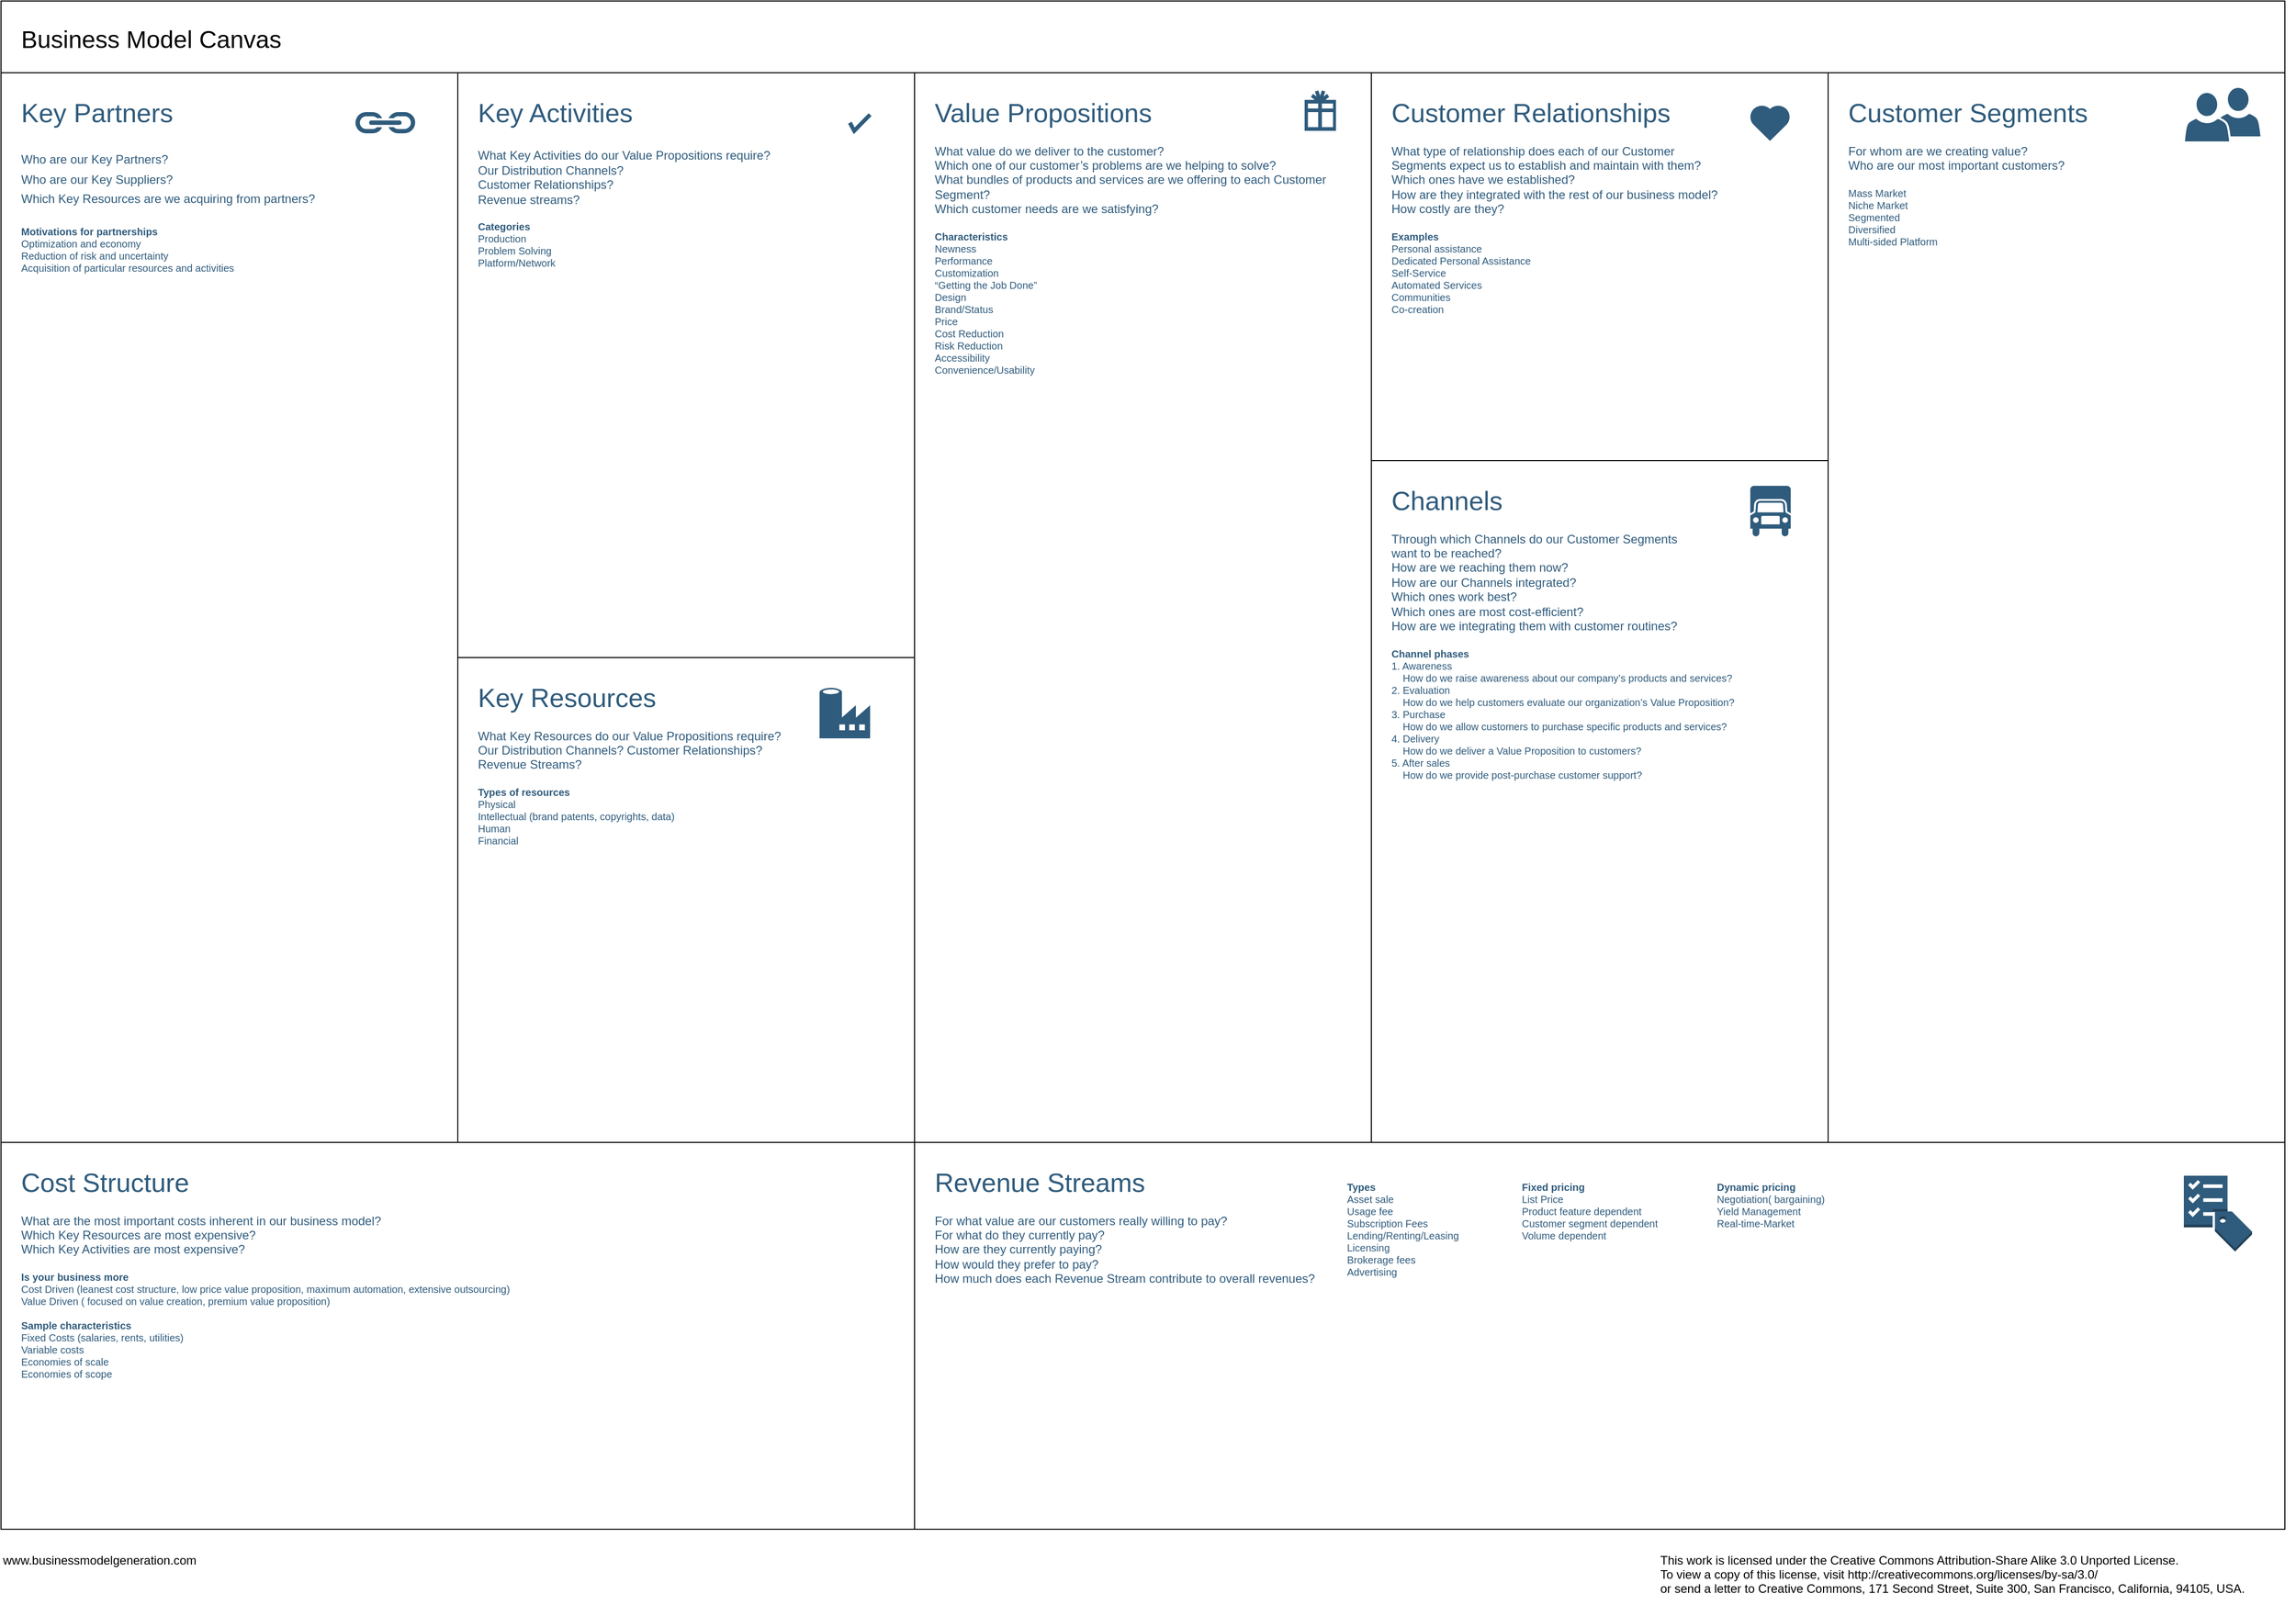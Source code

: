 <mxfile version="20.8.19"><diagram id="07fea595-8f29-1299-0266-81d95cde20df" name="Page-1"><mxGraphModel dx="3384" dy="1682" grid="0" gridSize="10" guides="1" tooltips="1" connect="1" arrows="1" fold="1" page="1" pageScale="1" pageWidth="1169" pageHeight="827" background="none" math="0" shadow="0"><root><mxCell id="0"/><mxCell id="1" parent="0"/><mxCell id="m_W9VZdlHLpNL__oonzn-722" value="Business Model Canvas" style="shape=table;startSize=71;container=1;collapsible=0;childLayout=tableLayout;fontSize=24;align=left;spacing=20;fillColor=none;" vertex="1" parent="1"><mxGeometry x="50" y="20" width="2260" height="1513" as="geometry"/></mxCell><mxCell id="m_W9VZdlHLpNL__oonzn-723" value="" style="shape=tableRow;horizontal=0;startSize=0;swimlaneHead=0;swimlaneBody=0;strokeColor=inherit;top=0;left=0;bottom=0;right=0;collapsible=0;dropTarget=0;fillColor=none;points=[[0,0.5],[1,0.5]];portConstraint=eastwest;fontSize=16;" vertex="1" parent="m_W9VZdlHLpNL__oonzn-722"><mxGeometry y="71" width="2260" height="384" as="geometry"/></mxCell><mxCell id="m_W9VZdlHLpNL__oonzn-724" value="&lt;font style=&quot;border-color: var(--border-color); caret-color: rgb(47, 91, 124); color: rgb(47, 91, 124); font-family: Helvetica; font-size: 12px; font-style: normal; font-variant-caps: normal; font-weight: 400; letter-spacing: normal; text-align: left; text-indent: 0px; text-transform: none; word-spacing: 0px; -webkit-text-stroke-width: 0px; text-decoration: none;&quot;&gt;&lt;font style=&quot;border-color: var(--border-color); font-size: 26px;&quot;&gt;Key Partners&lt;/font&gt;&lt;br style=&quot;border-color: var(--border-color);&quot;&gt;&lt;/font&gt;&lt;font style=&quot;border-color: var(--border-color); caret-color: rgb(47, 91, 124); color: rgb(47, 91, 124); font-family: Helvetica; font-size: 12px; font-style: normal; font-variant-caps: normal; font-weight: 400; letter-spacing: normal; text-align: left; text-indent: 0px; text-transform: none; word-spacing: 0px; -webkit-text-stroke-width: 0px; text-decoration: none;&quot;&gt;&lt;br style=&quot;border-color: var(--border-color); font-size: 12px;&quot;&gt;&lt;font style=&quot;border-color: var(--border-color); font-size: 12px;&quot;&gt;Who are our Key Partners?&lt;br style=&quot;border-color: var(--border-color); font-size: 12px;&quot;&gt;Who are our Key Suppliers?&lt;br style=&quot;border-color: var(--border-color); font-size: 12px;&quot;&gt;Which Key Resources are we acquiring from partners?&lt;br style=&quot;border-color: var(--border-color); font-size: 12px;&quot;&gt;&lt;/font&gt;&lt;br style=&quot;border-color: var(--border-color); font-size: 12px;&quot;&gt;&lt;/font&gt;&lt;div style=&quot;border-color: var(--border-color); caret-color: rgb(47, 91, 124); color: rgb(47, 91, 124); font-family: Helvetica; font-style: normal; font-variant-caps: normal; font-weight: 400; letter-spacing: normal; text-align: left; text-indent: 0px; text-transform: none; word-spacing: 0px; -webkit-text-stroke-width: 0px; text-decoration: none; font-size: 10px;&quot;&gt;&lt;font style=&quot;border-color: var(--border-color); font-size: 10px;&quot;&gt;&lt;b style=&quot;border-color: var(--border-color);&quot;&gt;Motivations for partnerships&lt;/b&gt;&lt;/font&gt;&lt;/div&gt;&lt;div style=&quot;border-color: var(--border-color); caret-color: rgb(47, 91, 124); color: rgb(47, 91, 124); font-family: Helvetica; font-style: normal; font-variant-caps: normal; font-weight: 400; letter-spacing: normal; text-align: left; text-indent: 0px; text-transform: none; word-spacing: 0px; -webkit-text-stroke-width: 0px; text-decoration: none; font-size: 10px;&quot;&gt;&lt;font style=&quot;border-color: var(--border-color); font-size: 10px;&quot;&gt;Optimization and economy&lt;/font&gt;&lt;/div&gt;&lt;div style=&quot;border-color: var(--border-color); caret-color: rgb(47, 91, 124); color: rgb(47, 91, 124); font-family: Helvetica; font-style: normal; font-variant-caps: normal; font-weight: 400; letter-spacing: normal; text-align: left; text-indent: 0px; text-transform: none; word-spacing: 0px; -webkit-text-stroke-width: 0px; text-decoration: none; font-size: 10px;&quot;&gt;&lt;font style=&quot;border-color: var(--border-color); font-size: 10px;&quot;&gt;Reduction of risk and uncertainty&lt;/font&gt;&lt;/div&gt;&lt;div style=&quot;border-color: var(--border-color); caret-color: rgb(47, 91, 124); color: rgb(47, 91, 124); font-family: Helvetica; font-style: normal; font-variant-caps: normal; font-weight: 400; letter-spacing: normal; text-align: left; text-indent: 0px; text-transform: none; word-spacing: 0px; -webkit-text-stroke-width: 0px; text-decoration: none; font-size: 10px;&quot;&gt;&lt;font style=&quot;border-color: var(--border-color); font-size: 10px;&quot;&gt;Acquisition of particular resources and activities&lt;/font&gt;&lt;/div&gt;&lt;br class=&quot;Apple-interchange-newline&quot;&gt;" style="shape=partialRectangle;html=1;whiteSpace=wrap;connectable=0;strokeColor=inherit;overflow=hidden;fillColor=none;top=0;left=0;bottom=0;right=0;pointerEvents=1;fontSize=16;align=left;verticalAlign=top;spacingLeft=0;spacingBottom=0;spacingRight=0;spacingTop=0;spacing=20;rowspan=3;colspan=1;" vertex="1" parent="m_W9VZdlHLpNL__oonzn-723"><mxGeometry width="452" height="1059" as="geometry"><mxRectangle width="452" height="384" as="alternateBounds"/></mxGeometry></mxCell><mxCell id="m_W9VZdlHLpNL__oonzn-725" value="&lt;font style=&quot;border-color: var(--border-color); caret-color: rgb(47, 91, 124); color: rgb(47, 91, 124); font-family: Helvetica; font-size: 12px; font-style: normal; font-variant-caps: normal; font-weight: 400; letter-spacing: normal; text-indent: 0px; text-transform: none; word-spacing: 0px; -webkit-text-stroke-width: 0px; text-decoration: none;&quot;&gt;&lt;font style=&quot;border-color: var(--border-color); font-size: 26px;&quot;&gt;Key Activities&lt;/font&gt;&lt;br style=&quot;border-color: var(--border-color); font-size: 12px;&quot;&gt;&lt;/font&gt;&lt;font style=&quot;border-color: var(--border-color); caret-color: rgb(47, 91, 124); color: rgb(47, 91, 124); font-family: Helvetica; font-size: 12px; font-style: normal; font-variant-caps: normal; font-weight: 400; letter-spacing: normal; text-indent: 0px; text-transform: none; word-spacing: 0px; -webkit-text-stroke-width: 0px; text-decoration: none;&quot;&gt;&lt;br style=&quot;border-color: var(--border-color); font-size: 12px;&quot;&gt;&lt;div style=&quot;border-color: var(--border-color);&quot;&gt;What Key Activities do our Value Propositions require?&lt;/div&gt;&lt;div style=&quot;border-color: var(--border-color);&quot;&gt;Our Distribution Channels?&lt;/div&gt;&lt;div style=&quot;border-color: var(--border-color);&quot;&gt;Customer Relationships?&lt;/div&gt;&lt;div style=&quot;border-color: var(--border-color);&quot;&gt;Revenue streams?&lt;/div&gt;&lt;div style=&quot;border-color: var(--border-color);&quot;&gt;&lt;br style=&quot;border-color: var(--border-color);&quot;&gt;&lt;/div&gt;&lt;/font&gt;&lt;div style=&quot;border-color: var(--border-color); caret-color: rgb(47, 91, 124); color: rgb(47, 91, 124); font-family: Helvetica; font-style: normal; font-variant-caps: normal; font-weight: 400; letter-spacing: normal; text-indent: 0px; text-transform: none; word-spacing: 0px; -webkit-text-stroke-width: 0px; text-decoration: none; font-size: 10px;&quot;&gt;&lt;div style=&quot;border-color: var(--border-color);&quot;&gt;&lt;b style=&quot;border-color: var(--border-color);&quot;&gt;Categories&lt;/b&gt;&lt;/div&gt;&lt;div style=&quot;border-color: var(--border-color);&quot;&gt;Production&lt;/div&gt;&lt;div style=&quot;border-color: var(--border-color);&quot;&gt;Problem Solving&lt;/div&gt;&lt;div style=&quot;border-color: var(--border-color);&quot;&gt;Platform/Network&lt;/div&gt;&lt;/div&gt;&lt;br class=&quot;Apple-interchange-newline&quot;&gt;" style="shape=partialRectangle;html=1;whiteSpace=wrap;connectable=0;strokeColor=inherit;overflow=hidden;fillColor=none;top=0;left=0;bottom=0;right=0;pointerEvents=1;fontSize=16;align=left;verticalAlign=top;spacingTop=0;spacing=20;rowspan=2;colspan=1;" vertex="1" parent="m_W9VZdlHLpNL__oonzn-723"><mxGeometry x="452" width="452" height="579" as="geometry"><mxRectangle width="452" height="384" as="alternateBounds"/></mxGeometry></mxCell><mxCell id="m_W9VZdlHLpNL__oonzn-726" value="&lt;div style=&quot;border-color: var(--border-color); caret-color: rgb(47, 91, 124); color: rgb(47, 91, 124); font-family: Helvetica; font-style: normal; font-variant-caps: normal; font-weight: 400; letter-spacing: normal; text-indent: 0px; text-transform: none; word-spacing: 0px; -webkit-text-stroke-width: 0px; text-decoration: none; font-size: 26px;&quot;&gt;&lt;font style=&quot;border-color: var(--border-color); font-size: 26px;&quot;&gt;Value Propositions&lt;/font&gt;&lt;/div&gt;&lt;div style=&quot;border-color: var(--border-color); caret-color: rgb(47, 91, 124); color: rgb(47, 91, 124); font-family: Helvetica; font-size: 12px; font-style: normal; font-variant-caps: normal; font-weight: 400; letter-spacing: normal; text-indent: 0px; text-transform: none; word-spacing: 0px; -webkit-text-stroke-width: 0px; text-decoration: none;&quot;&gt;&lt;br style=&quot;border-color: var(--border-color);&quot;&gt;&lt;/div&gt;&lt;div style=&quot;border-color: var(--border-color); caret-color: rgb(47, 91, 124); color: rgb(47, 91, 124); font-family: Helvetica; font-size: 12px; font-style: normal; font-variant-caps: normal; font-weight: 400; letter-spacing: normal; text-indent: 0px; text-transform: none; word-spacing: 0px; -webkit-text-stroke-width: 0px; text-decoration: none;&quot;&gt;What value do we deliver to the customer?&lt;/div&gt;&lt;div style=&quot;border-color: var(--border-color); caret-color: rgb(47, 91, 124); color: rgb(47, 91, 124); font-family: Helvetica; font-size: 12px; font-style: normal; font-variant-caps: normal; font-weight: 400; letter-spacing: normal; text-indent: 0px; text-transform: none; word-spacing: 0px; -webkit-text-stroke-width: 0px; text-decoration: none;&quot;&gt;Which one of our customer’s problems are we helping to solve?&lt;/div&gt;&lt;div style=&quot;border-color: var(--border-color); caret-color: rgb(47, 91, 124); color: rgb(47, 91, 124); font-family: Helvetica; font-size: 12px; font-style: normal; font-variant-caps: normal; font-weight: 400; letter-spacing: normal; text-indent: 0px; text-transform: none; word-spacing: 0px; -webkit-text-stroke-width: 0px; text-decoration: none;&quot;&gt;What bundles of products and services are we offering to each Customer Segment?&lt;/div&gt;&lt;div style=&quot;border-color: var(--border-color); caret-color: rgb(47, 91, 124); color: rgb(47, 91, 124); font-family: Helvetica; font-size: 12px; font-style: normal; font-variant-caps: normal; font-weight: 400; letter-spacing: normal; text-indent: 0px; text-transform: none; word-spacing: 0px; -webkit-text-stroke-width: 0px; text-decoration: none;&quot;&gt;Which customer needs are we satisfying?&lt;/div&gt;&lt;div style=&quot;border-color: var(--border-color); caret-color: rgb(47, 91, 124); color: rgb(47, 91, 124); font-family: Helvetica; font-size: 12px; font-style: normal; font-variant-caps: normal; font-weight: 400; letter-spacing: normal; text-indent: 0px; text-transform: none; word-spacing: 0px; -webkit-text-stroke-width: 0px; text-decoration: none;&quot;&gt;&lt;br style=&quot;border-color: var(--border-color);&quot;&gt;&lt;/div&gt;&lt;div style=&quot;border-color: var(--border-color); caret-color: rgb(47, 91, 124); color: rgb(47, 91, 124); font-family: Helvetica; font-style: normal; font-variant-caps: normal; font-weight: 400; letter-spacing: normal; text-indent: 0px; text-transform: none; word-spacing: 0px; -webkit-text-stroke-width: 0px; text-decoration: none; font-size: 10px;&quot;&gt;&lt;font style=&quot;border-color: var(--border-color); font-size: 10px;&quot;&gt;&lt;b style=&quot;border-color: var(--border-color);&quot;&gt;Characteristics&lt;/b&gt;&lt;/font&gt;&lt;/div&gt;&lt;div style=&quot;border-color: var(--border-color); caret-color: rgb(47, 91, 124); color: rgb(47, 91, 124); font-family: Helvetica; font-style: normal; font-variant-caps: normal; font-weight: 400; letter-spacing: normal; text-indent: 0px; text-transform: none; word-spacing: 0px; -webkit-text-stroke-width: 0px; text-decoration: none; font-size: 10px;&quot;&gt;&lt;font style=&quot;border-color: var(--border-color); font-size: 10px;&quot;&gt;Newness&lt;/font&gt;&lt;/div&gt;&lt;div style=&quot;border-color: var(--border-color); caret-color: rgb(47, 91, 124); color: rgb(47, 91, 124); font-family: Helvetica; font-style: normal; font-variant-caps: normal; font-weight: 400; letter-spacing: normal; text-indent: 0px; text-transform: none; word-spacing: 0px; -webkit-text-stroke-width: 0px; text-decoration: none; font-size: 10px;&quot;&gt;&lt;font style=&quot;border-color: var(--border-color); font-size: 10px;&quot;&gt;Performance&lt;/font&gt;&lt;/div&gt;&lt;div style=&quot;border-color: var(--border-color); caret-color: rgb(47, 91, 124); color: rgb(47, 91, 124); font-family: Helvetica; font-style: normal; font-variant-caps: normal; font-weight: 400; letter-spacing: normal; text-indent: 0px; text-transform: none; word-spacing: 0px; -webkit-text-stroke-width: 0px; text-decoration: none; font-size: 10px;&quot;&gt;&lt;font style=&quot;border-color: var(--border-color); font-size: 10px;&quot;&gt;Customization&lt;/font&gt;&lt;/div&gt;&lt;div style=&quot;border-color: var(--border-color); caret-color: rgb(47, 91, 124); color: rgb(47, 91, 124); font-family: Helvetica; font-style: normal; font-variant-caps: normal; font-weight: 400; letter-spacing: normal; text-indent: 0px; text-transform: none; word-spacing: 0px; -webkit-text-stroke-width: 0px; text-decoration: none; font-size: 10px;&quot;&gt;&lt;font style=&quot;border-color: var(--border-color); font-size: 10px;&quot;&gt;“Getting the Job Done”&lt;/font&gt;&lt;/div&gt;&lt;div style=&quot;border-color: var(--border-color); caret-color: rgb(47, 91, 124); color: rgb(47, 91, 124); font-family: Helvetica; font-style: normal; font-variant-caps: normal; font-weight: 400; letter-spacing: normal; text-indent: 0px; text-transform: none; word-spacing: 0px; -webkit-text-stroke-width: 0px; text-decoration: none; font-size: 10px;&quot;&gt;&lt;font style=&quot;border-color: var(--border-color); font-size: 10px;&quot;&gt;Design&lt;/font&gt;&lt;/div&gt;&lt;div style=&quot;border-color: var(--border-color); caret-color: rgb(47, 91, 124); color: rgb(47, 91, 124); font-family: Helvetica; font-style: normal; font-variant-caps: normal; font-weight: 400; letter-spacing: normal; text-indent: 0px; text-transform: none; word-spacing: 0px; -webkit-text-stroke-width: 0px; text-decoration: none; font-size: 10px;&quot;&gt;&lt;font style=&quot;border-color: var(--border-color); font-size: 10px;&quot;&gt;Brand/Status&lt;/font&gt;&lt;/div&gt;&lt;div style=&quot;border-color: var(--border-color); caret-color: rgb(47, 91, 124); color: rgb(47, 91, 124); font-family: Helvetica; font-style: normal; font-variant-caps: normal; font-weight: 400; letter-spacing: normal; text-indent: 0px; text-transform: none; word-spacing: 0px; -webkit-text-stroke-width: 0px; text-decoration: none; font-size: 10px;&quot;&gt;&lt;font style=&quot;border-color: var(--border-color); font-size: 10px;&quot;&gt;Price&lt;/font&gt;&lt;/div&gt;&lt;div style=&quot;border-color: var(--border-color); caret-color: rgb(47, 91, 124); color: rgb(47, 91, 124); font-family: Helvetica; font-style: normal; font-variant-caps: normal; font-weight: 400; letter-spacing: normal; text-indent: 0px; text-transform: none; word-spacing: 0px; -webkit-text-stroke-width: 0px; text-decoration: none; font-size: 10px;&quot;&gt;&lt;font style=&quot;border-color: var(--border-color); font-size: 10px;&quot;&gt;Cost Reduction&lt;/font&gt;&lt;/div&gt;&lt;div style=&quot;border-color: var(--border-color); caret-color: rgb(47, 91, 124); color: rgb(47, 91, 124); font-family: Helvetica; font-style: normal; font-variant-caps: normal; font-weight: 400; letter-spacing: normal; text-indent: 0px; text-transform: none; word-spacing: 0px; -webkit-text-stroke-width: 0px; text-decoration: none; font-size: 10px;&quot;&gt;&lt;font style=&quot;border-color: var(--border-color); font-size: 10px;&quot;&gt;Risk Reduction&lt;/font&gt;&lt;/div&gt;&lt;div style=&quot;border-color: var(--border-color); caret-color: rgb(47, 91, 124); color: rgb(47, 91, 124); font-family: Helvetica; font-style: normal; font-variant-caps: normal; font-weight: 400; letter-spacing: normal; text-indent: 0px; text-transform: none; word-spacing: 0px; -webkit-text-stroke-width: 0px; text-decoration: none; font-size: 10px;&quot;&gt;&lt;font style=&quot;border-color: var(--border-color); font-size: 10px;&quot;&gt;Accessibility&lt;/font&gt;&lt;/div&gt;&lt;div style=&quot;border-color: var(--border-color); caret-color: rgb(47, 91, 124); color: rgb(47, 91, 124); font-family: Helvetica; font-style: normal; font-variant-caps: normal; font-weight: 400; letter-spacing: normal; text-indent: 0px; text-transform: none; word-spacing: 0px; -webkit-text-stroke-width: 0px; text-decoration: none; font-size: 10px;&quot;&gt;&lt;font style=&quot;border-color: var(--border-color); font-size: 10px;&quot;&gt;Convenience/Usability&lt;/font&gt;&lt;/div&gt;&lt;br class=&quot;Apple-interchange-newline&quot;&gt;" style="shape=partialRectangle;html=1;whiteSpace=wrap;connectable=0;strokeColor=inherit;overflow=hidden;fillColor=none;top=0;left=0;bottom=0;right=0;pointerEvents=1;fontSize=16;align=left;verticalAlign=top;spacing=20;rowspan=3;colspan=1;" vertex="1" parent="m_W9VZdlHLpNL__oonzn-723"><mxGeometry x="904" width="452" height="1059" as="geometry"><mxRectangle width="452" height="384" as="alternateBounds"/></mxGeometry></mxCell><mxCell id="m_W9VZdlHLpNL__oonzn-727" value="&lt;div style=&quot;border-color: var(--border-color); caret-color: rgb(47, 91, 124); color: rgb(47, 91, 124); font-family: Helvetica; font-style: normal; font-variant-caps: normal; font-weight: 400; letter-spacing: normal; text-indent: 0px; text-transform: none; word-spacing: 0px; -webkit-text-stroke-width: 0px; text-decoration: none; font-size: 26px;&quot;&gt;&lt;font style=&quot;border-color: var(--border-color); font-size: 26px;&quot;&gt;Customer Relationships&lt;/font&gt;&lt;/div&gt;&lt;div style=&quot;border-color: var(--border-color); caret-color: rgb(47, 91, 124); color: rgb(47, 91, 124); font-family: Helvetica; font-size: 12px; font-style: normal; font-variant-caps: normal; font-weight: 400; letter-spacing: normal; text-indent: 0px; text-transform: none; word-spacing: 0px; -webkit-text-stroke-width: 0px; text-decoration: none;&quot;&gt;&lt;br style=&quot;border-color: var(--border-color);&quot;&gt;&lt;/div&gt;&lt;div style=&quot;border-color: var(--border-color); caret-color: rgb(47, 91, 124); color: rgb(47, 91, 124); font-family: Helvetica; font-size: 12px; font-style: normal; font-variant-caps: normal; font-weight: 400; letter-spacing: normal; text-indent: 0px; text-transform: none; word-spacing: 0px; -webkit-text-stroke-width: 0px; text-decoration: none;&quot;&gt;What type of relationship does each of our Customer&lt;/div&gt;&lt;div style=&quot;border-color: var(--border-color); caret-color: rgb(47, 91, 124); color: rgb(47, 91, 124); font-family: Helvetica; font-size: 12px; font-style: normal; font-variant-caps: normal; font-weight: 400; letter-spacing: normal; text-indent: 0px; text-transform: none; word-spacing: 0px; -webkit-text-stroke-width: 0px; text-decoration: none;&quot;&gt;Segments expect us to establish and maintain with them?&lt;/div&gt;&lt;div style=&quot;border-color: var(--border-color); caret-color: rgb(47, 91, 124); color: rgb(47, 91, 124); font-family: Helvetica; font-size: 12px; font-style: normal; font-variant-caps: normal; font-weight: 400; letter-spacing: normal; text-indent: 0px; text-transform: none; word-spacing: 0px; -webkit-text-stroke-width: 0px; text-decoration: none;&quot;&gt;Which ones have we established?&lt;/div&gt;&lt;div style=&quot;border-color: var(--border-color); caret-color: rgb(47, 91, 124); color: rgb(47, 91, 124); font-family: Helvetica; font-size: 12px; font-style: normal; font-variant-caps: normal; font-weight: 400; letter-spacing: normal; text-indent: 0px; text-transform: none; word-spacing: 0px; -webkit-text-stroke-width: 0px; text-decoration: none;&quot;&gt;How are they integrated with the rest of our business model?&lt;/div&gt;&lt;div style=&quot;border-color: var(--border-color); caret-color: rgb(47, 91, 124); color: rgb(47, 91, 124); font-family: Helvetica; font-size: 12px; font-style: normal; font-variant-caps: normal; font-weight: 400; letter-spacing: normal; text-indent: 0px; text-transform: none; word-spacing: 0px; -webkit-text-stroke-width: 0px; text-decoration: none;&quot;&gt;How costly are they?&lt;/div&gt;&lt;div style=&quot;border-color: var(--border-color); caret-color: rgb(47, 91, 124); color: rgb(47, 91, 124); font-family: Helvetica; font-size: 12px; font-style: normal; font-variant-caps: normal; font-weight: 400; letter-spacing: normal; text-indent: 0px; text-transform: none; word-spacing: 0px; -webkit-text-stroke-width: 0px; text-decoration: none;&quot;&gt;&lt;br style=&quot;border-color: var(--border-color);&quot;&gt;&lt;/div&gt;&lt;div style=&quot;border-color: var(--border-color); caret-color: rgb(47, 91, 124); color: rgb(47, 91, 124); font-family: Helvetica; font-style: normal; font-variant-caps: normal; font-weight: 400; letter-spacing: normal; text-indent: 0px; text-transform: none; word-spacing: 0px; -webkit-text-stroke-width: 0px; text-decoration: none; font-size: 10px;&quot;&gt;&lt;font style=&quot;border-color: var(--border-color); font-size: 10px;&quot;&gt;&lt;b style=&quot;border-color: var(--border-color);&quot;&gt;Examples&lt;/b&gt;&lt;/font&gt;&lt;/div&gt;&lt;div style=&quot;border-color: var(--border-color); caret-color: rgb(47, 91, 124); color: rgb(47, 91, 124); font-family: Helvetica; font-style: normal; font-variant-caps: normal; font-weight: 400; letter-spacing: normal; text-indent: 0px; text-transform: none; word-spacing: 0px; -webkit-text-stroke-width: 0px; text-decoration: none; font-size: 10px;&quot;&gt;&lt;font style=&quot;border-color: var(--border-color); font-size: 10px;&quot;&gt;Personal assistance&lt;/font&gt;&lt;/div&gt;&lt;div style=&quot;border-color: var(--border-color); caret-color: rgb(47, 91, 124); color: rgb(47, 91, 124); font-family: Helvetica; font-style: normal; font-variant-caps: normal; font-weight: 400; letter-spacing: normal; text-indent: 0px; text-transform: none; word-spacing: 0px; -webkit-text-stroke-width: 0px; text-decoration: none; font-size: 10px;&quot;&gt;&lt;font style=&quot;border-color: var(--border-color); font-size: 10px;&quot;&gt;Dedicated Personal Assistance&lt;/font&gt;&lt;/div&gt;&lt;div style=&quot;border-color: var(--border-color); caret-color: rgb(47, 91, 124); color: rgb(47, 91, 124); font-family: Helvetica; font-style: normal; font-variant-caps: normal; font-weight: 400; letter-spacing: normal; text-indent: 0px; text-transform: none; word-spacing: 0px; -webkit-text-stroke-width: 0px; text-decoration: none; font-size: 10px;&quot;&gt;&lt;font style=&quot;border-color: var(--border-color); font-size: 10px;&quot;&gt;Self-Service&lt;/font&gt;&lt;/div&gt;&lt;div style=&quot;border-color: var(--border-color); caret-color: rgb(47, 91, 124); color: rgb(47, 91, 124); font-family: Helvetica; font-style: normal; font-variant-caps: normal; font-weight: 400; letter-spacing: normal; text-indent: 0px; text-transform: none; word-spacing: 0px; -webkit-text-stroke-width: 0px; text-decoration: none; font-size: 10px;&quot;&gt;&lt;font style=&quot;border-color: var(--border-color); font-size: 10px;&quot;&gt;Automated Services&lt;/font&gt;&lt;/div&gt;&lt;div style=&quot;border-color: var(--border-color); caret-color: rgb(47, 91, 124); color: rgb(47, 91, 124); font-family: Helvetica; font-style: normal; font-variant-caps: normal; font-weight: 400; letter-spacing: normal; text-indent: 0px; text-transform: none; word-spacing: 0px; -webkit-text-stroke-width: 0px; text-decoration: none; font-size: 10px;&quot;&gt;&lt;font style=&quot;border-color: var(--border-color); font-size: 10px;&quot;&gt;Communities&lt;/font&gt;&lt;/div&gt;&lt;div style=&quot;border-color: var(--border-color); caret-color: rgb(47, 91, 124); color: rgb(47, 91, 124); font-family: Helvetica; font-style: normal; font-variant-caps: normal; font-weight: 400; letter-spacing: normal; text-indent: 0px; text-transform: none; word-spacing: 0px; -webkit-text-stroke-width: 0px; text-decoration: none; font-size: 10px;&quot;&gt;&lt;font style=&quot;border-color: var(--border-color); font-size: 10px;&quot;&gt;Co-creation&lt;/font&gt;&lt;/div&gt;" style="shape=partialRectangle;html=1;whiteSpace=wrap;connectable=0;strokeColor=inherit;overflow=hidden;fillColor=none;top=0;left=0;bottom=0;right=0;pointerEvents=1;fontSize=16;align=left;verticalAlign=top;spacing=20;" vertex="1" parent="m_W9VZdlHLpNL__oonzn-723"><mxGeometry x="1356" width="452" height="384" as="geometry"><mxRectangle width="452" height="384" as="alternateBounds"/></mxGeometry></mxCell><mxCell id="m_W9VZdlHLpNL__oonzn-728" value="&lt;div style=&quot;border-color: var(--border-color); caret-color: rgb(47, 91, 124); color: rgb(47, 91, 124); font-size: 12px;&quot;&gt;&lt;font style=&quot;border-color: var(--border-color); font-size: 26px;&quot;&gt;Customer Segments&lt;/font&gt;&lt;/div&gt;&lt;div style=&quot;border-color: var(--border-color); caret-color: rgb(47, 91, 124); color: rgb(47, 91, 124); font-size: 12px;&quot;&gt;&lt;br style=&quot;border-color: var(--border-color);&quot;&gt;&lt;/div&gt;&lt;div style=&quot;border-color: var(--border-color); caret-color: rgb(47, 91, 124); color: rgb(47, 91, 124); font-size: 12px;&quot;&gt;For whom are we creating value?&lt;/div&gt;&lt;div style=&quot;border-color: var(--border-color); caret-color: rgb(47, 91, 124); color: rgb(47, 91, 124); font-size: 12px;&quot;&gt;Who are our most important customers?&lt;/div&gt;&lt;div style=&quot;border-color: var(--border-color); caret-color: rgb(47, 91, 124); color: rgb(47, 91, 124); font-size: 12px;&quot;&gt;&lt;br style=&quot;border-color: var(--border-color);&quot;&gt;&lt;/div&gt;&lt;div style=&quot;border-color: var(--border-color); caret-color: rgb(47, 91, 124); color: rgb(47, 91, 124); font-size: 10px;&quot;&gt;&lt;font style=&quot;border-color: var(--border-color);&quot;&gt;Mass Market&lt;/font&gt;&lt;/div&gt;&lt;div style=&quot;border-color: var(--border-color); caret-color: rgb(47, 91, 124); color: rgb(47, 91, 124); font-size: 10px;&quot;&gt;&lt;font style=&quot;border-color: var(--border-color);&quot;&gt;Niche Market&lt;/font&gt;&lt;/div&gt;&lt;div style=&quot;border-color: var(--border-color); caret-color: rgb(47, 91, 124); color: rgb(47, 91, 124); font-size: 10px;&quot;&gt;&lt;font style=&quot;border-color: var(--border-color);&quot;&gt;Segmented&lt;/font&gt;&lt;/div&gt;&lt;div style=&quot;border-color: var(--border-color); caret-color: rgb(47, 91, 124); color: rgb(47, 91, 124); font-size: 10px;&quot;&gt;&lt;font style=&quot;border-color: var(--border-color);&quot;&gt;Diversified&lt;/font&gt;&lt;/div&gt;&lt;div style=&quot;border-color: var(--border-color); caret-color: rgb(47, 91, 124); color: rgb(47, 91, 124); font-size: 10px;&quot;&gt;&lt;font style=&quot;border-color: var(--border-color);&quot;&gt;Multi-sided Platform&lt;/font&gt;&lt;/div&gt;" style="shape=partialRectangle;html=1;whiteSpace=wrap;connectable=0;strokeColor=inherit;overflow=hidden;fillColor=none;top=0;left=0;bottom=0;right=0;pointerEvents=1;fontSize=16;align=left;verticalAlign=top;spacing=20;rowspan=3;colspan=1;" vertex="1" parent="m_W9VZdlHLpNL__oonzn-723"><mxGeometry x="1808" width="452" height="1059" as="geometry"><mxRectangle width="452" height="384" as="alternateBounds"/></mxGeometry></mxCell><mxCell id="m_W9VZdlHLpNL__oonzn-729" value="" style="shape=tableRow;horizontal=0;startSize=0;swimlaneHead=0;swimlaneBody=0;strokeColor=inherit;top=0;left=0;bottom=0;right=0;collapsible=0;dropTarget=0;fillColor=none;points=[[0,0.5],[1,0.5]];portConstraint=eastwest;fontSize=16;" vertex="1" parent="m_W9VZdlHLpNL__oonzn-722"><mxGeometry y="455" width="2260" height="195" as="geometry"/></mxCell><mxCell id="m_W9VZdlHLpNL__oonzn-730" value="" style="shape=partialRectangle;html=1;whiteSpace=wrap;connectable=0;strokeColor=inherit;overflow=hidden;fillColor=none;top=0;left=0;bottom=0;right=0;pointerEvents=1;fontSize=16;" vertex="1" visible="0" parent="m_W9VZdlHLpNL__oonzn-729"><mxGeometry width="452" height="195" as="geometry"><mxRectangle width="452" height="195" as="alternateBounds"/></mxGeometry></mxCell><mxCell id="m_W9VZdlHLpNL__oonzn-731" value="" style="shape=partialRectangle;html=1;whiteSpace=wrap;connectable=0;strokeColor=inherit;overflow=hidden;fillColor=none;top=0;left=0;bottom=0;right=0;pointerEvents=1;fontSize=16;" vertex="1" visible="0" parent="m_W9VZdlHLpNL__oonzn-729"><mxGeometry x="452" width="452" height="195" as="geometry"><mxRectangle width="452" height="195" as="alternateBounds"/></mxGeometry></mxCell><mxCell id="m_W9VZdlHLpNL__oonzn-732" value="" style="shape=partialRectangle;html=1;whiteSpace=wrap;connectable=0;strokeColor=inherit;overflow=hidden;fillColor=none;top=0;left=0;bottom=0;right=0;pointerEvents=1;fontSize=16;" vertex="1" visible="0" parent="m_W9VZdlHLpNL__oonzn-729"><mxGeometry x="904" width="452" height="195" as="geometry"><mxRectangle width="452" height="195" as="alternateBounds"/></mxGeometry></mxCell><mxCell id="m_W9VZdlHLpNL__oonzn-733" value="&lt;div style=&quot;border-color: var(--border-color); caret-color: rgb(47, 91, 124); color: rgb(47, 91, 124); font-family: Helvetica; font-size: 12px; font-style: normal; font-variant-caps: normal; font-weight: 400; letter-spacing: normal; text-indent: 0px; text-transform: none; word-spacing: 0px; -webkit-text-stroke-width: 0px; text-decoration: none;&quot;&gt;&lt;font style=&quot;border-color: var(--border-color); font-size: 26px;&quot;&gt;Channels&lt;/font&gt;&lt;/div&gt;&lt;div style=&quot;border-color: var(--border-color); caret-color: rgb(47, 91, 124); color: rgb(47, 91, 124); font-family: Helvetica; font-size: 12px; font-style: normal; font-variant-caps: normal; font-weight: 400; letter-spacing: normal; text-indent: 0px; text-transform: none; word-spacing: 0px; -webkit-text-stroke-width: 0px; text-decoration: none;&quot;&gt;&lt;br style=&quot;border-color: var(--border-color);&quot;&gt;&lt;/div&gt;&lt;div style=&quot;border-color: var(--border-color); caret-color: rgb(47, 91, 124); color: rgb(47, 91, 124); font-family: Helvetica; font-size: 12px; font-style: normal; font-variant-caps: normal; font-weight: 400; letter-spacing: normal; text-indent: 0px; text-transform: none; word-spacing: 0px; -webkit-text-stroke-width: 0px; text-decoration: none;&quot;&gt;Through which Channels do our Customer Segments&lt;/div&gt;&lt;div style=&quot;border-color: var(--border-color); caret-color: rgb(47, 91, 124); color: rgb(47, 91, 124); font-family: Helvetica; font-size: 12px; font-style: normal; font-variant-caps: normal; font-weight: 400; letter-spacing: normal; text-indent: 0px; text-transform: none; word-spacing: 0px; -webkit-text-stroke-width: 0px; text-decoration: none;&quot;&gt;want to be reached?&lt;/div&gt;&lt;div style=&quot;border-color: var(--border-color); caret-color: rgb(47, 91, 124); color: rgb(47, 91, 124); font-family: Helvetica; font-size: 12px; font-style: normal; font-variant-caps: normal; font-weight: 400; letter-spacing: normal; text-indent: 0px; text-transform: none; word-spacing: 0px; -webkit-text-stroke-width: 0px; text-decoration: none;&quot;&gt;How are we reaching them now?&lt;/div&gt;&lt;div style=&quot;border-color: var(--border-color); caret-color: rgb(47, 91, 124); color: rgb(47, 91, 124); font-family: Helvetica; font-size: 12px; font-style: normal; font-variant-caps: normal; font-weight: 400; letter-spacing: normal; text-indent: 0px; text-transform: none; word-spacing: 0px; -webkit-text-stroke-width: 0px; text-decoration: none;&quot;&gt;How are our Channels integrated?&lt;/div&gt;&lt;div style=&quot;border-color: var(--border-color); caret-color: rgb(47, 91, 124); color: rgb(47, 91, 124); font-family: Helvetica; font-size: 12px; font-style: normal; font-variant-caps: normal; font-weight: 400; letter-spacing: normal; text-indent: 0px; text-transform: none; word-spacing: 0px; -webkit-text-stroke-width: 0px; text-decoration: none;&quot;&gt;Which ones work best?&lt;/div&gt;&lt;div style=&quot;border-color: var(--border-color); caret-color: rgb(47, 91, 124); color: rgb(47, 91, 124); font-family: Helvetica; font-size: 12px; font-style: normal; font-variant-caps: normal; font-weight: 400; letter-spacing: normal; text-indent: 0px; text-transform: none; word-spacing: 0px; -webkit-text-stroke-width: 0px; text-decoration: none;&quot;&gt;Which ones are most cost-efficient?&lt;/div&gt;&lt;div style=&quot;border-color: var(--border-color); caret-color: rgb(47, 91, 124); color: rgb(47, 91, 124); font-family: Helvetica; font-size: 12px; font-style: normal; font-variant-caps: normal; font-weight: 400; letter-spacing: normal; text-indent: 0px; text-transform: none; word-spacing: 0px; -webkit-text-stroke-width: 0px; text-decoration: none;&quot;&gt;How are we integrating them with customer routines?&lt;/div&gt;&lt;div style=&quot;border-color: var(--border-color); caret-color: rgb(47, 91, 124); color: rgb(47, 91, 124); font-family: Helvetica; font-size: 12px; font-style: normal; font-variant-caps: normal; font-weight: 400; letter-spacing: normal; text-indent: 0px; text-transform: none; word-spacing: 0px; -webkit-text-stroke-width: 0px; text-decoration: none;&quot;&gt;&lt;br style=&quot;border-color: var(--border-color);&quot;&gt;&lt;/div&gt;&lt;div style=&quot;border-color: var(--border-color); caret-color: rgb(47, 91, 124); color: rgb(47, 91, 124); font-family: Helvetica; font-style: normal; font-variant-caps: normal; font-weight: 400; letter-spacing: normal; text-indent: 0px; text-transform: none; word-spacing: 0px; -webkit-text-stroke-width: 0px; text-decoration: none; font-size: 10px;&quot;&gt;&lt;font style=&quot;border-color: var(--border-color); font-size: 10px;&quot;&gt;&lt;b style=&quot;border-color: var(--border-color);&quot;&gt;Channel phases&lt;/b&gt;&lt;/font&gt;&lt;/div&gt;&lt;div style=&quot;border-color: var(--border-color); caret-color: rgb(47, 91, 124); color: rgb(47, 91, 124); font-family: Helvetica; font-style: normal; font-variant-caps: normal; font-weight: 400; letter-spacing: normal; text-indent: 0px; text-transform: none; word-spacing: 0px; -webkit-text-stroke-width: 0px; text-decoration: none; font-size: 10px;&quot;&gt;&lt;font style=&quot;border-color: var(--border-color); font-size: 10px;&quot;&gt;1. Awareness&lt;/font&gt;&lt;/div&gt;&lt;div style=&quot;border-color: var(--border-color); caret-color: rgb(47, 91, 124); color: rgb(47, 91, 124); font-family: Helvetica; font-style: normal; font-variant-caps: normal; font-weight: 400; letter-spacing: normal; text-indent: 0px; text-transform: none; word-spacing: 0px; -webkit-text-stroke-width: 0px; text-decoration: none; font-size: 10px;&quot;&gt;&lt;font style=&quot;border-color: var(--border-color); font-size: 10px;&quot;&gt;&amp;nbsp; &amp;nbsp; How do we raise awareness about our company’s products and services?&lt;/font&gt;&lt;/div&gt;&lt;div style=&quot;border-color: var(--border-color); caret-color: rgb(47, 91, 124); color: rgb(47, 91, 124); font-family: Helvetica; font-style: normal; font-variant-caps: normal; font-weight: 400; letter-spacing: normal; text-indent: 0px; text-transform: none; word-spacing: 0px; -webkit-text-stroke-width: 0px; text-decoration: none; font-size: 10px;&quot;&gt;&lt;font style=&quot;border-color: var(--border-color); font-size: 10px;&quot;&gt;2. Evaluation&lt;/font&gt;&lt;/div&gt;&lt;div style=&quot;border-color: var(--border-color); caret-color: rgb(47, 91, 124); color: rgb(47, 91, 124); font-family: Helvetica; font-style: normal; font-variant-caps: normal; font-weight: 400; letter-spacing: normal; text-indent: 0px; text-transform: none; word-spacing: 0px; -webkit-text-stroke-width: 0px; text-decoration: none; font-size: 10px;&quot;&gt;&lt;font style=&quot;border-color: var(--border-color); font-size: 10px;&quot;&gt;&amp;nbsp; &amp;nbsp; How do we help customers evaluate our organization’s Value Proposition?&lt;/font&gt;&lt;/div&gt;&lt;div style=&quot;border-color: var(--border-color); caret-color: rgb(47, 91, 124); color: rgb(47, 91, 124); font-family: Helvetica; font-style: normal; font-variant-caps: normal; font-weight: 400; letter-spacing: normal; text-indent: 0px; text-transform: none; word-spacing: 0px; -webkit-text-stroke-width: 0px; text-decoration: none; font-size: 10px;&quot;&gt;&lt;font style=&quot;border-color: var(--border-color); font-size: 10px;&quot;&gt;3. Purchase&lt;/font&gt;&lt;/div&gt;&lt;div style=&quot;border-color: var(--border-color); caret-color: rgb(47, 91, 124); color: rgb(47, 91, 124); font-family: Helvetica; font-style: normal; font-variant-caps: normal; font-weight: 400; letter-spacing: normal; text-indent: 0px; text-transform: none; word-spacing: 0px; -webkit-text-stroke-width: 0px; text-decoration: none; font-size: 10px;&quot;&gt;&lt;font style=&quot;border-color: var(--border-color); font-size: 10px;&quot;&gt;&amp;nbsp; &amp;nbsp; How do we allow customers to purchase specific products and services?&lt;/font&gt;&lt;/div&gt;&lt;div style=&quot;border-color: var(--border-color); caret-color: rgb(47, 91, 124); color: rgb(47, 91, 124); font-family: Helvetica; font-style: normal; font-variant-caps: normal; font-weight: 400; letter-spacing: normal; text-indent: 0px; text-transform: none; word-spacing: 0px; -webkit-text-stroke-width: 0px; text-decoration: none; font-size: 10px;&quot;&gt;&lt;font style=&quot;border-color: var(--border-color); font-size: 10px;&quot;&gt;4. Delivery&lt;/font&gt;&lt;/div&gt;&lt;div style=&quot;border-color: var(--border-color); caret-color: rgb(47, 91, 124); color: rgb(47, 91, 124); font-family: Helvetica; font-style: normal; font-variant-caps: normal; font-weight: 400; letter-spacing: normal; text-indent: 0px; text-transform: none; word-spacing: 0px; -webkit-text-stroke-width: 0px; text-decoration: none; font-size: 10px;&quot;&gt;&lt;font style=&quot;border-color: var(--border-color); font-size: 10px;&quot;&gt;&amp;nbsp; &amp;nbsp; How do we deliver a Value Proposition to customers?&lt;/font&gt;&lt;/div&gt;&lt;div style=&quot;border-color: var(--border-color); caret-color: rgb(47, 91, 124); color: rgb(47, 91, 124); font-family: Helvetica; font-style: normal; font-variant-caps: normal; font-weight: 400; letter-spacing: normal; text-indent: 0px; text-transform: none; word-spacing: 0px; -webkit-text-stroke-width: 0px; text-decoration: none; font-size: 10px;&quot;&gt;&lt;font style=&quot;border-color: var(--border-color); font-size: 10px;&quot;&gt;5. After sales&lt;/font&gt;&lt;/div&gt;&lt;div style=&quot;border-color: var(--border-color); caret-color: rgb(47, 91, 124); color: rgb(47, 91, 124); font-family: Helvetica; font-style: normal; font-variant-caps: normal; font-weight: 400; letter-spacing: normal; text-indent: 0px; text-transform: none; word-spacing: 0px; -webkit-text-stroke-width: 0px; text-decoration: none; font-size: 10px;&quot;&gt;&lt;font style=&quot;border-color: var(--border-color); font-size: 10px;&quot;&gt;&amp;nbsp; &amp;nbsp; How do we provide post-purchase customer support?&lt;/font&gt;&lt;/div&gt;&lt;br class=&quot;Apple-interchange-newline&quot;&gt;" style="shape=partialRectangle;html=1;whiteSpace=wrap;connectable=0;strokeColor=inherit;overflow=hidden;fillColor=none;top=0;left=0;bottom=0;right=0;pointerEvents=1;fontSize=16;rowspan=2;colspan=1;align=left;verticalAlign=top;spacing=20;" vertex="1" parent="m_W9VZdlHLpNL__oonzn-729"><mxGeometry x="1356" width="452" height="675" as="geometry"><mxRectangle width="452" height="195" as="alternateBounds"/></mxGeometry></mxCell><mxCell id="m_W9VZdlHLpNL__oonzn-734" value="" style="shape=partialRectangle;html=1;whiteSpace=wrap;connectable=0;strokeColor=inherit;overflow=hidden;fillColor=none;top=0;left=0;bottom=0;right=0;pointerEvents=1;fontSize=16;" vertex="1" visible="0" parent="m_W9VZdlHLpNL__oonzn-729"><mxGeometry x="1808" width="452" height="195" as="geometry"><mxRectangle width="452" height="195" as="alternateBounds"/></mxGeometry></mxCell><mxCell id="m_W9VZdlHLpNL__oonzn-735" value="" style="shape=tableRow;horizontal=0;startSize=0;swimlaneHead=0;swimlaneBody=0;strokeColor=inherit;top=0;left=0;bottom=0;right=0;collapsible=0;dropTarget=0;fillColor=none;points=[[0,0.5],[1,0.5]];portConstraint=eastwest;fontSize=16;" vertex="1" parent="m_W9VZdlHLpNL__oonzn-722"><mxGeometry y="650" width="2260" height="480" as="geometry"/></mxCell><mxCell id="m_W9VZdlHLpNL__oonzn-736" value="" style="shape=partialRectangle;html=1;whiteSpace=wrap;connectable=0;strokeColor=inherit;overflow=hidden;fillColor=none;top=0;left=0;bottom=0;right=0;pointerEvents=1;fontSize=16;" vertex="1" visible="0" parent="m_W9VZdlHLpNL__oonzn-735"><mxGeometry width="452" height="480" as="geometry"><mxRectangle width="452" height="480" as="alternateBounds"/></mxGeometry></mxCell><mxCell id="m_W9VZdlHLpNL__oonzn-737" value="&lt;div style=&quot;border-color: var(--border-color); caret-color: rgb(47, 91, 124); color: rgb(47, 91, 124); font-family: Helvetica; font-size: 12px; font-style: normal; font-variant-caps: normal; font-weight: 400; letter-spacing: normal; text-indent: 0px; text-transform: none; word-spacing: 0px; -webkit-text-stroke-width: 0px; text-decoration: none;&quot;&gt;&lt;font style=&quot;border-color: var(--border-color); font-size: 26px;&quot;&gt;Key Resources&lt;/font&gt;&lt;/div&gt;&lt;div style=&quot;border-color: var(--border-color); caret-color: rgb(47, 91, 124); color: rgb(47, 91, 124); font-family: Helvetica; font-size: 12px; font-style: normal; font-variant-caps: normal; font-weight: 400; letter-spacing: normal; text-indent: 0px; text-transform: none; word-spacing: 0px; -webkit-text-stroke-width: 0px; text-decoration: none;&quot;&gt;&lt;br style=&quot;border-color: var(--border-color);&quot;&gt;&lt;/div&gt;&lt;div style=&quot;border-color: var(--border-color); caret-color: rgb(47, 91, 124); color: rgb(47, 91, 124); font-family: Helvetica; font-size: 12px; font-style: normal; font-variant-caps: normal; font-weight: 400; letter-spacing: normal; text-indent: 0px; text-transform: none; word-spacing: 0px; -webkit-text-stroke-width: 0px; text-decoration: none;&quot;&gt;What Key Resources do our Value Propositions require?&lt;/div&gt;&lt;div style=&quot;border-color: var(--border-color); caret-color: rgb(47, 91, 124); color: rgb(47, 91, 124); font-family: Helvetica; font-size: 12px; font-style: normal; font-variant-caps: normal; font-weight: 400; letter-spacing: normal; text-indent: 0px; text-transform: none; word-spacing: 0px; -webkit-text-stroke-width: 0px; text-decoration: none;&quot;&gt;Our Distribution Channels? Customer Relationships?&lt;/div&gt;&lt;div style=&quot;border-color: var(--border-color); caret-color: rgb(47, 91, 124); color: rgb(47, 91, 124); font-family: Helvetica; font-size: 12px; font-style: normal; font-variant-caps: normal; font-weight: 400; letter-spacing: normal; text-indent: 0px; text-transform: none; word-spacing: 0px; -webkit-text-stroke-width: 0px; text-decoration: none;&quot;&gt;Revenue Streams?&lt;/div&gt;&lt;div style=&quot;border-color: var(--border-color); caret-color: rgb(47, 91, 124); color: rgb(47, 91, 124); font-family: Helvetica; font-size: 12px; font-style: normal; font-variant-caps: normal; font-weight: 400; letter-spacing: normal; text-indent: 0px; text-transform: none; word-spacing: 0px; -webkit-text-stroke-width: 0px; text-decoration: none;&quot;&gt;&lt;br style=&quot;border-color: var(--border-color);&quot;&gt;&lt;/div&gt;&lt;div style=&quot;border-color: var(--border-color); caret-color: rgb(47, 91, 124); color: rgb(47, 91, 124); font-family: Helvetica; font-style: normal; font-variant-caps: normal; font-weight: 400; letter-spacing: normal; text-indent: 0px; text-transform: none; word-spacing: 0px; -webkit-text-stroke-width: 0px; text-decoration: none; font-size: 10px;&quot;&gt;&lt;font style=&quot;border-color: var(--border-color); font-size: 10px;&quot;&gt;&lt;b style=&quot;border-color: var(--border-color);&quot;&gt;Types of resources&lt;/b&gt;&lt;/font&gt;&lt;/div&gt;&lt;div style=&quot;border-color: var(--border-color); caret-color: rgb(47, 91, 124); color: rgb(47, 91, 124); font-family: Helvetica; font-style: normal; font-variant-caps: normal; font-weight: 400; letter-spacing: normal; text-indent: 0px; text-transform: none; word-spacing: 0px; -webkit-text-stroke-width: 0px; text-decoration: none; font-size: 10px;&quot;&gt;&lt;font style=&quot;border-color: var(--border-color); font-size: 10px;&quot;&gt;Physical&lt;/font&gt;&lt;/div&gt;&lt;div style=&quot;border-color: var(--border-color); caret-color: rgb(47, 91, 124); color: rgb(47, 91, 124); font-family: Helvetica; font-style: normal; font-variant-caps: normal; font-weight: 400; letter-spacing: normal; text-indent: 0px; text-transform: none; word-spacing: 0px; -webkit-text-stroke-width: 0px; text-decoration: none; font-size: 10px;&quot;&gt;&lt;font style=&quot;border-color: var(--border-color); font-size: 10px;&quot;&gt;Intellectual (brand patents, copyrights, data)&lt;/font&gt;&lt;/div&gt;&lt;div style=&quot;border-color: var(--border-color); caret-color: rgb(47, 91, 124); color: rgb(47, 91, 124); font-family: Helvetica; font-style: normal; font-variant-caps: normal; font-weight: 400; letter-spacing: normal; text-indent: 0px; text-transform: none; word-spacing: 0px; -webkit-text-stroke-width: 0px; text-decoration: none; font-size: 10px;&quot;&gt;&lt;font style=&quot;border-color: var(--border-color); font-size: 10px;&quot;&gt;Human&lt;/font&gt;&lt;/div&gt;&lt;div style=&quot;border-color: var(--border-color); caret-color: rgb(47, 91, 124); color: rgb(47, 91, 124); font-family: Helvetica; font-style: normal; font-variant-caps: normal; font-weight: 400; letter-spacing: normal; text-indent: 0px; text-transform: none; word-spacing: 0px; -webkit-text-stroke-width: 0px; text-decoration: none; font-size: 10px;&quot;&gt;&lt;font style=&quot;border-color: var(--border-color); font-size: 10px;&quot;&gt;Financial&lt;/font&gt;&lt;/div&gt;" style="shape=partialRectangle;html=1;whiteSpace=wrap;connectable=0;strokeColor=inherit;overflow=hidden;fillColor=none;top=0;left=0;bottom=0;right=0;pointerEvents=1;fontSize=16;align=left;verticalAlign=top;spacing=20;" vertex="1" parent="m_W9VZdlHLpNL__oonzn-735"><mxGeometry x="452" width="452" height="480" as="geometry"><mxRectangle width="452" height="480" as="alternateBounds"/></mxGeometry></mxCell><mxCell id="m_W9VZdlHLpNL__oonzn-738" value="" style="shape=partialRectangle;html=1;whiteSpace=wrap;connectable=0;strokeColor=inherit;overflow=hidden;fillColor=none;top=0;left=0;bottom=0;right=0;pointerEvents=1;fontSize=16;" vertex="1" visible="0" parent="m_W9VZdlHLpNL__oonzn-735"><mxGeometry x="904" width="452" height="480" as="geometry"><mxRectangle width="452" height="480" as="alternateBounds"/></mxGeometry></mxCell><mxCell id="m_W9VZdlHLpNL__oonzn-739" value="" style="shape=partialRectangle;html=1;whiteSpace=wrap;connectable=0;strokeColor=inherit;overflow=hidden;fillColor=none;top=0;left=0;bottom=0;right=0;pointerEvents=1;fontSize=16;" vertex="1" visible="0" parent="m_W9VZdlHLpNL__oonzn-735"><mxGeometry x="1356" width="452" height="480" as="geometry"><mxRectangle width="452" height="480" as="alternateBounds"/></mxGeometry></mxCell><mxCell id="m_W9VZdlHLpNL__oonzn-740" value="" style="shape=partialRectangle;html=1;whiteSpace=wrap;connectable=0;strokeColor=inherit;overflow=hidden;fillColor=none;top=0;left=0;bottom=0;right=0;pointerEvents=1;fontSize=16;" vertex="1" visible="0" parent="m_W9VZdlHLpNL__oonzn-735"><mxGeometry x="1808" width="452" height="480" as="geometry"><mxRectangle width="452" height="480" as="alternateBounds"/></mxGeometry></mxCell><mxCell id="m_W9VZdlHLpNL__oonzn-741" value="" style="shape=tableRow;horizontal=0;startSize=0;swimlaneHead=0;swimlaneBody=0;strokeColor=inherit;top=0;left=0;bottom=0;right=0;collapsible=0;dropTarget=0;fillColor=none;points=[[0,0.5],[1,0.5]];portConstraint=eastwest;fontSize=16;" vertex="1" parent="m_W9VZdlHLpNL__oonzn-722"><mxGeometry y="1130" width="2260" height="383" as="geometry"/></mxCell><mxCell id="m_W9VZdlHLpNL__oonzn-742" value="&lt;div style=&quot;border-color: var(--border-color); caret-color: rgb(47, 91, 124); color: rgb(47, 91, 124); font-family: Helvetica; font-style: normal; font-variant-caps: normal; font-weight: 400; letter-spacing: normal; text-indent: 0px; text-transform: none; word-spacing: 0px; -webkit-text-stroke-width: 0px; text-decoration: none; font-size: 26px;&quot;&gt;&lt;font style=&quot;border-color: var(--border-color); font-size: 26px;&quot;&gt;Cost Structure&lt;/font&gt;&lt;/div&gt;&lt;div style=&quot;border-color: var(--border-color); caret-color: rgb(47, 91, 124); color: rgb(47, 91, 124); font-family: Helvetica; font-size: 12px; font-style: normal; font-variant-caps: normal; font-weight: 400; letter-spacing: normal; text-indent: 0px; text-transform: none; word-spacing: 0px; -webkit-text-stroke-width: 0px; text-decoration: none;&quot;&gt;&lt;br style=&quot;border-color: var(--border-color);&quot;&gt;&lt;/div&gt;&lt;div style=&quot;border-color: var(--border-color); caret-color: rgb(47, 91, 124); color: rgb(47, 91, 124); font-family: Helvetica; font-size: 12px; font-style: normal; font-variant-caps: normal; font-weight: 400; letter-spacing: normal; text-indent: 0px; text-transform: none; word-spacing: 0px; -webkit-text-stroke-width: 0px; text-decoration: none;&quot;&gt;What are the most important costs inherent in our business model?&lt;/div&gt;&lt;div style=&quot;border-color: var(--border-color); caret-color: rgb(47, 91, 124); color: rgb(47, 91, 124); font-family: Helvetica; font-size: 12px; font-style: normal; font-variant-caps: normal; font-weight: 400; letter-spacing: normal; text-indent: 0px; text-transform: none; word-spacing: 0px; -webkit-text-stroke-width: 0px; text-decoration: none;&quot;&gt;Which Key Resources are most expensive?&lt;/div&gt;&lt;div style=&quot;border-color: var(--border-color); caret-color: rgb(47, 91, 124); color: rgb(47, 91, 124); font-family: Helvetica; font-size: 12px; font-style: normal; font-variant-caps: normal; font-weight: 400; letter-spacing: normal; text-indent: 0px; text-transform: none; word-spacing: 0px; -webkit-text-stroke-width: 0px; text-decoration: none;&quot;&gt;Which Key Activities are most expensive?&lt;/div&gt;&lt;div style=&quot;border-color: var(--border-color); caret-color: rgb(47, 91, 124); color: rgb(47, 91, 124); font-family: Helvetica; font-size: 12px; font-style: normal; font-variant-caps: normal; font-weight: 400; letter-spacing: normal; text-indent: 0px; text-transform: none; word-spacing: 0px; -webkit-text-stroke-width: 0px; text-decoration: none;&quot;&gt;&lt;br style=&quot;border-color: var(--border-color);&quot;&gt;&lt;/div&gt;&lt;div style=&quot;border-color: var(--border-color); caret-color: rgb(47, 91, 124); color: rgb(47, 91, 124); font-family: Helvetica; font-style: normal; font-variant-caps: normal; font-weight: 400; letter-spacing: normal; text-indent: 0px; text-transform: none; word-spacing: 0px; -webkit-text-stroke-width: 0px; text-decoration: none; font-size: 10px;&quot;&gt;&lt;font style=&quot;border-color: var(--border-color); font-size: 10px;&quot;&gt;&lt;b style=&quot;border-color: var(--border-color);&quot;&gt;Is your business more&lt;/b&gt;&lt;/font&gt;&lt;/div&gt;&lt;div style=&quot;border-color: var(--border-color); caret-color: rgb(47, 91, 124); color: rgb(47, 91, 124); font-family: Helvetica; font-style: normal; font-variant-caps: normal; font-weight: 400; letter-spacing: normal; text-indent: 0px; text-transform: none; word-spacing: 0px; -webkit-text-stroke-width: 0px; text-decoration: none; font-size: 10px;&quot;&gt;&lt;font style=&quot;border-color: var(--border-color); font-size: 10px;&quot;&gt;Cost Driven (leanest cost structure, low price value proposition, maximum automation, extensive outsourcing)&lt;/font&gt;&lt;/div&gt;&lt;div style=&quot;border-color: var(--border-color); caret-color: rgb(47, 91, 124); color: rgb(47, 91, 124); font-family: Helvetica; font-style: normal; font-variant-caps: normal; font-weight: 400; letter-spacing: normal; text-indent: 0px; text-transform: none; word-spacing: 0px; -webkit-text-stroke-width: 0px; text-decoration: none; font-size: 10px;&quot;&gt;&lt;font style=&quot;border-color: var(--border-color); font-size: 10px;&quot;&gt;Value Driven ( focused on value creation, premium value proposition)&lt;/font&gt;&lt;/div&gt;&lt;div style=&quot;border-color: var(--border-color); caret-color: rgb(47, 91, 124); color: rgb(47, 91, 124); font-family: Helvetica; font-style: normal; font-variant-caps: normal; font-weight: 400; letter-spacing: normal; text-indent: 0px; text-transform: none; word-spacing: 0px; -webkit-text-stroke-width: 0px; text-decoration: none; font-size: 10px;&quot;&gt;&lt;font style=&quot;border-color: var(--border-color); font-size: 10px;&quot;&gt;&lt;br style=&quot;border-color: var(--border-color);&quot;&gt;&lt;/font&gt;&lt;/div&gt;&lt;div style=&quot;border-color: var(--border-color); caret-color: rgb(47, 91, 124); color: rgb(47, 91, 124); font-family: Helvetica; font-style: normal; font-variant-caps: normal; font-weight: 400; letter-spacing: normal; text-indent: 0px; text-transform: none; word-spacing: 0px; -webkit-text-stroke-width: 0px; text-decoration: none; font-size: 10px;&quot;&gt;&lt;font style=&quot;border-color: var(--border-color); font-size: 10px;&quot;&gt;&lt;b style=&quot;border-color: var(--border-color);&quot;&gt;Sample characteristics&lt;/b&gt;&lt;/font&gt;&lt;/div&gt;&lt;div style=&quot;border-color: var(--border-color); caret-color: rgb(47, 91, 124); color: rgb(47, 91, 124); font-family: Helvetica; font-style: normal; font-variant-caps: normal; font-weight: 400; letter-spacing: normal; text-indent: 0px; text-transform: none; word-spacing: 0px; -webkit-text-stroke-width: 0px; text-decoration: none; font-size: 10px;&quot;&gt;&lt;font style=&quot;border-color: var(--border-color); font-size: 10px;&quot;&gt;Fixed Costs (salaries, rents, utilities)&lt;/font&gt;&lt;/div&gt;&lt;div style=&quot;border-color: var(--border-color); caret-color: rgb(47, 91, 124); color: rgb(47, 91, 124); font-family: Helvetica; font-style: normal; font-variant-caps: normal; font-weight: 400; letter-spacing: normal; text-indent: 0px; text-transform: none; word-spacing: 0px; -webkit-text-stroke-width: 0px; text-decoration: none; font-size: 10px;&quot;&gt;&lt;font style=&quot;border-color: var(--border-color); font-size: 10px;&quot;&gt;Variable costs&lt;/font&gt;&lt;/div&gt;&lt;div style=&quot;border-color: var(--border-color); caret-color: rgb(47, 91, 124); color: rgb(47, 91, 124); font-family: Helvetica; font-style: normal; font-variant-caps: normal; font-weight: 400; letter-spacing: normal; text-indent: 0px; text-transform: none; word-spacing: 0px; -webkit-text-stroke-width: 0px; text-decoration: none; font-size: 10px;&quot;&gt;&lt;font style=&quot;border-color: var(--border-color); font-size: 10px;&quot;&gt;Economies of scale&lt;/font&gt;&lt;/div&gt;&lt;div style=&quot;border-color: var(--border-color); caret-color: rgb(47, 91, 124); color: rgb(47, 91, 124); font-family: Helvetica; font-style: normal; font-variant-caps: normal; font-weight: 400; letter-spacing: normal; text-indent: 0px; text-transform: none; word-spacing: 0px; -webkit-text-stroke-width: 0px; text-decoration: none; font-size: 10px;&quot;&gt;&lt;font style=&quot;border-color: var(--border-color); font-size: 10px;&quot;&gt;Economies of scope&lt;/font&gt;&lt;/div&gt;" style="shape=partialRectangle;html=1;whiteSpace=wrap;connectable=0;strokeColor=inherit;overflow=hidden;fillColor=none;top=0;left=0;bottom=0;right=0;pointerEvents=1;fontSize=16;align=left;verticalAlign=top;spacing=20;rowspan=1;colspan=2;" vertex="1" parent="m_W9VZdlHLpNL__oonzn-741"><mxGeometry width="904" height="383" as="geometry"><mxRectangle width="452" height="383" as="alternateBounds"/></mxGeometry></mxCell><mxCell id="m_W9VZdlHLpNL__oonzn-743" value="" style="shape=partialRectangle;html=1;whiteSpace=wrap;connectable=0;strokeColor=inherit;overflow=hidden;fillColor=none;top=0;left=0;bottom=0;right=0;pointerEvents=1;fontSize=16;" vertex="1" visible="0" parent="m_W9VZdlHLpNL__oonzn-741"><mxGeometry x="452" width="452" height="383" as="geometry"><mxRectangle width="452" height="383" as="alternateBounds"/></mxGeometry></mxCell><mxCell id="m_W9VZdlHLpNL__oonzn-744" value="&lt;div style=&quot;border-color: var(--border-color); caret-color: rgb(47, 91, 124); color: rgb(47, 91, 124); font-size: 26px;&quot;&gt;&lt;font style=&quot;border-color: var(--border-color);&quot;&gt;Revenue Streams&lt;/font&gt;&lt;/div&gt;&lt;div style=&quot;border-color: var(--border-color); caret-color: rgb(47, 91, 124); color: rgb(47, 91, 124); font-size: 12px;&quot;&gt;&lt;br style=&quot;border-color: var(--border-color);&quot;&gt;&lt;/div&gt;&lt;div style=&quot;border-color: var(--border-color); caret-color: rgb(47, 91, 124); color: rgb(47, 91, 124); font-size: 12px;&quot;&gt;For what value are our customers really willing to pay?&lt;/div&gt;&lt;div style=&quot;border-color: var(--border-color); caret-color: rgb(47, 91, 124); color: rgb(47, 91, 124); font-size: 12px;&quot;&gt;For what do they currently pay?&lt;/div&gt;&lt;div style=&quot;border-color: var(--border-color); caret-color: rgb(47, 91, 124); color: rgb(47, 91, 124); font-size: 12px;&quot;&gt;How are they currently paying?&lt;/div&gt;&lt;div style=&quot;border-color: var(--border-color); caret-color: rgb(47, 91, 124); color: rgb(47, 91, 124); font-size: 12px;&quot;&gt;How would they prefer to pay?&lt;/div&gt;&lt;div style=&quot;border-color: var(--border-color); caret-color: rgb(47, 91, 124); color: rgb(47, 91, 124); font-size: 12px;&quot;&gt;How much does each Revenue Stream contribute to overall revenues?&lt;/div&gt;" style="shape=partialRectangle;html=1;whiteSpace=wrap;connectable=0;strokeColor=inherit;overflow=hidden;fillColor=none;top=0;left=0;bottom=0;right=0;pointerEvents=1;fontSize=16;align=left;verticalAlign=top;spacing=20;rowspan=1;colspan=3;" vertex="1" parent="m_W9VZdlHLpNL__oonzn-741"><mxGeometry x="904" width="1356" height="383" as="geometry"><mxRectangle width="452" height="383" as="alternateBounds"/></mxGeometry></mxCell><mxCell id="m_W9VZdlHLpNL__oonzn-745" value="" style="shape=partialRectangle;html=1;whiteSpace=wrap;connectable=0;strokeColor=inherit;overflow=hidden;fillColor=none;top=0;left=0;bottom=0;right=0;pointerEvents=1;fontSize=16;" vertex="1" visible="0" parent="m_W9VZdlHLpNL__oonzn-741"><mxGeometry x="1356" width="452" height="383" as="geometry"><mxRectangle width="452" height="383" as="alternateBounds"/></mxGeometry></mxCell><mxCell id="m_W9VZdlHLpNL__oonzn-746" value="" style="shape=partialRectangle;html=1;whiteSpace=wrap;connectable=0;strokeColor=inherit;overflow=hidden;fillColor=none;top=0;left=0;bottom=0;right=0;pointerEvents=1;fontSize=16;" vertex="1" visible="0" parent="m_W9VZdlHLpNL__oonzn-741"><mxGeometry x="1808" width="452" height="383" as="geometry"><mxRectangle width="452" height="383" as="alternateBounds"/></mxGeometry></mxCell><mxCell id="709" value="" style="html=1;verticalLabelPosition=bottom;labelBackgroundColor=#ffffff;verticalAlign=top;shadow=0;dashed=0;strokeWidth=4;shape=mxgraph.ios7.misc.check;strokeColor=#2F5B7C;fillColor=#ffffff;gradientColor=none;fontSize=12;fontColor=#2F5B7C;align=left;" parent="1" vertex="1"><mxGeometry x="890" y="132.5" width="20" height="16" as="geometry"/></mxCell><mxCell id="710" value="" style="shape=mxgraph.signs.travel.present;html=1;fillColor=#2F5B7C;strokeColor=none;verticalLabelPosition=bottom;verticalAlign=top;align=center;shadow=0;labelBackgroundColor=none;fontSize=12;fontColor=#2F5B7C;" parent="1" vertex="1"><mxGeometry x="1340" y="108.5" width="31" height="40" as="geometry"/></mxCell><mxCell id="711" value="" style="html=1;verticalLabelPosition=bottom;labelBackgroundColor=#ffffff;verticalAlign=top;strokeWidth=3;strokeColor=none;fillColor=#2F5B7C;shadow=0;dashed=0;shape=mxgraph.ios7.icons.heart;fontSize=12;fontColor=#2F5B7C;align=left;" parent="1" vertex="1"><mxGeometry x="1780.0" y="122.5" width="41" height="36" as="geometry"/></mxCell><mxCell id="712" value="&lt;div style=&quot;font-size: 10px&quot;&gt;&lt;b&gt;Dynamic pricing&lt;/b&gt;&lt;/div&gt;&lt;div style=&quot;font-size: 10px&quot;&gt;Negotiation( bargaining)&lt;/div&gt;&lt;div style=&quot;font-size: 10px&quot;&gt;Yield Management&lt;/div&gt;&lt;div style=&quot;font-size: 10px&quot;&gt;Real-time-Market&lt;/div&gt;" style="text;html=1;resizable=0;points=[];autosize=1;align=left;verticalAlign=top;spacingTop=-4;fontSize=10;fontColor=#2F5B7C;" parent="1" vertex="1"><mxGeometry x="1746" y="1186" width="120" height="50" as="geometry"/></mxCell><mxCell id="713" value="&lt;div style=&quot;font-size: 10px&quot;&gt;&lt;b&gt;Fixed pricing&lt;/b&gt;&lt;/div&gt;&lt;div style=&quot;font-size: 10px&quot;&gt;List Price&lt;/div&gt;&lt;div style=&quot;font-size: 10px&quot;&gt;Product feature dependent&lt;/div&gt;&lt;div style=&quot;font-size: 10px&quot;&gt;Customer segment dependent&lt;/div&gt;&lt;div style=&quot;font-size: 10px&quot;&gt;Volume dependent&lt;/div&gt;" style="text;html=1;resizable=0;points=[];autosize=1;align=left;verticalAlign=top;spacingTop=-4;fontSize=10;fontColor=#2F5B7C;" parent="1" vertex="1"><mxGeometry x="1553" y="1186" width="150" height="60" as="geometry"/></mxCell><mxCell id="714" value="&lt;div style=&quot;font-size: 10px&quot;&gt;&lt;b&gt;Types&lt;/b&gt;&lt;/div&gt;&lt;div style=&quot;font-size: 10px&quot;&gt;Asset sale&lt;/div&gt;&lt;div style=&quot;font-size: 10px&quot;&gt;Usage fee&lt;/div&gt;&lt;div style=&quot;font-size: 10px&quot;&gt;Subscription Fees&lt;/div&gt;&lt;div style=&quot;font-size: 10px&quot;&gt;Lending/Renting/Leasing&lt;/div&gt;&lt;div style=&quot;font-size: 10px&quot;&gt;Licensing&lt;/div&gt;&lt;div style=&quot;font-size: 10px&quot;&gt;Brokerage fees&lt;/div&gt;&lt;div style=&quot;font-size: 10px&quot;&gt;Advertising&lt;/div&gt;" style="text;html=1;resizable=0;points=[];autosize=1;align=left;verticalAlign=top;spacingTop=-4;fontSize=10;fontColor=#2F5B7C;" parent="1" vertex="1"><mxGeometry x="1380" y="1186" width="130" height="100" as="geometry"/></mxCell><mxCell id="715" value="" style="shadow=0;dashed=0;html=1;strokeColor=none;labelPosition=center;verticalLabelPosition=bottom;verticalAlign=top;shape=mxgraph.mscae.cloud.data_factory;fillColor=#2F5B7C;labelBackgroundColor=none;fontSize=10;fontColor=#2F5B7C;align=left;" parent="1" vertex="1"><mxGeometry x="860" y="700" width="50" height="50" as="geometry"/></mxCell><mxCell id="716" value="" style="shape=mxgraph.signs.transportation.truck_6;html=1;fillColor=#2F5B7C;strokeColor=none;verticalLabelPosition=bottom;verticalAlign=top;align=center;shadow=0;labelBackgroundColor=none;fontSize=10;fontColor=#2F5B7C;aspect=fixed;" parent="1" vertex="1"><mxGeometry x="1781" y="500" width="40" height="50" as="geometry"/></mxCell><mxCell id="717" value="" style="shape=image;html=1;verticalAlign=top;verticalLabelPosition=bottom;labelBackgroundColor=#ffffff;imageAspect=0;aspect=fixed;image=https://cdn4.iconfinder.com/data/icons/evil-icons-user-interface/64/price-128.png;shadow=0;strokeColor=#e8edf0;strokeWidth=3;fillColor=#2F5B7C;gradientColor=none;fontSize=10;fontColor=#2F5B7C;align=left;" parent="1" vertex="1"><mxGeometry x="871" y="1183" width="58" height="58" as="geometry"/></mxCell><mxCell id="718" value="" style="dashed=0;html=1;shape=mxgraph.aws3.checklist_cost;fillColor=#2F5B7C;gradientColor=none;shadow=0;labelBackgroundColor=none;strokeColor=none;strokeWidth=3;fontSize=10;fontColor=#2F5B7C;align=left;" parent="1" vertex="1"><mxGeometry x="2210" y="1183" width="67.5" height="75" as="geometry"/></mxCell><mxCell id="719" value="" style="shadow=0;dashed=0;html=1;strokeColor=none;fillColor=#2F5B7C;labelPosition=center;verticalLabelPosition=bottom;verticalAlign=top;outlineConnect=0;shape=mxgraph.office.concepts.link;labelBackgroundColor=none;fontSize=10;fontColor=#000000;align=left;" parent="1" vertex="1"><mxGeometry x="400" y="130" width="61" height="21" as="geometry"/></mxCell><mxCell id="720" value="" style="group" parent="1" vertex="1" connectable="0"><mxGeometry x="2210" y="110" width="69" height="50" as="geometry"/></mxCell><mxCell id="721" value="" style="shadow=0;dashed=0;html=1;strokeColor=#FFFFFF;labelPosition=center;verticalLabelPosition=bottom;verticalAlign=top;outlineConnect=0;shape=mxgraph.office.users.user;fillColor=#2F5B7C;labelBackgroundColor=none;fontSize=10;fontColor=#000000;align=left;strokeWidth=2;" parent="720" vertex="1"><mxGeometry x="31" y="-5" width="46" height="50" as="geometry"/></mxCell><mxCell id="722" value="" style="shadow=0;dashed=0;html=1;strokeColor=#FFFFFF;labelPosition=center;verticalLabelPosition=bottom;verticalAlign=top;outlineConnect=0;shape=mxgraph.office.users.user;fillColor=#2F5B7C;labelBackgroundColor=none;fontSize=10;fontColor=#000000;align=left;strokeWidth=2;" parent="720" vertex="1"><mxGeometry width="46" height="50" as="geometry"/></mxCell><mxCell id="jZ84a95Wsy1RApubU1WM-722" value="www.businessmodelgeneration.com" style="text" parent="1" vertex="1"><mxGeometry x="50" y="1550" width="360" height="26" as="geometry"/></mxCell><mxCell id="jZ84a95Wsy1RApubU1WM-723" value="This work is licensed under the Creative Commons Attribution-Share Alike 3.0 Unported License. &#10;To view a copy of this license, visit http://creativecommons.org/licenses/by-sa/3.0/ &#10;or send a letter to Creative Commons, 171 Second Street, Suite 300, San Francisco, California, 94105, USA." style="text" parent="1" vertex="1"><mxGeometry x="1690" y="1550" width="630" height="57" as="geometry"/></mxCell></root></mxGraphModel></diagram></mxfile>